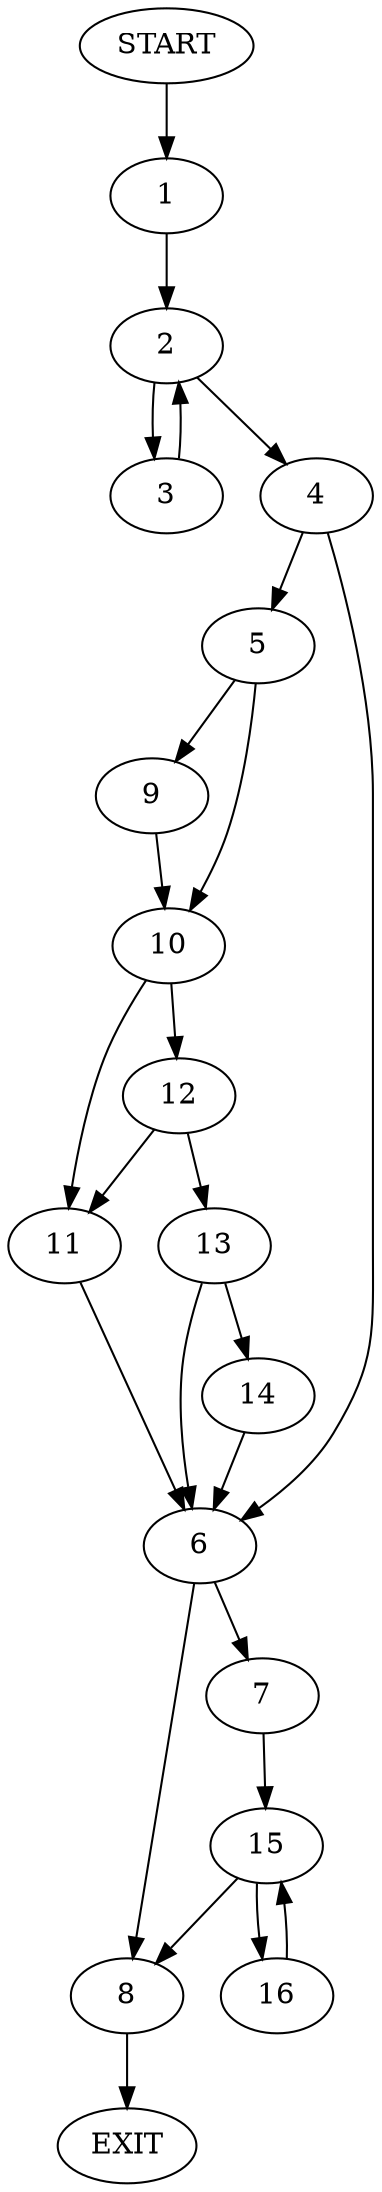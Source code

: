 digraph {
0 [label="START"]
17 [label="EXIT"]
0 -> 1
1 -> 2
2 -> 3
2 -> 4
3 -> 2
4 -> 5
4 -> 6
6 -> 7
6 -> 8
5 -> 9
5 -> 10
9 -> 10
10 -> 11
10 -> 12
12 -> 11
12 -> 13
11 -> 6
13 -> 14
13 -> 6
14 -> 6
7 -> 15
8 -> 17
15 -> 16
15 -> 8
16 -> 15
}
